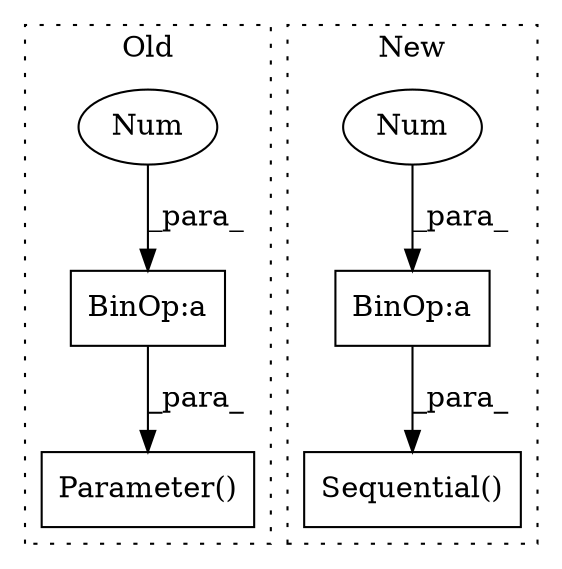 digraph G {
subgraph cluster0 {
1 [label="Parameter()" a="75" s="600,646" l="13,1" shape="box"];
5 [label="BinOp:a" a="82" s="636" l="3" shape="box"];
6 [label="Num" a="76" s="639" l="1" shape="ellipse"];
label = "Old";
style="dotted";
}
subgraph cluster1 {
2 [label="Sequential()" a="75" s="528,702" l="27,10" shape="box"];
3 [label="BinOp:a" a="82" s="666" l="3" shape="box"];
4 [label="Num" a="76" s="669" l="1" shape="ellipse"];
label = "New";
style="dotted";
}
3 -> 2 [label="_para_"];
4 -> 3 [label="_para_"];
5 -> 1 [label="_para_"];
6 -> 5 [label="_para_"];
}